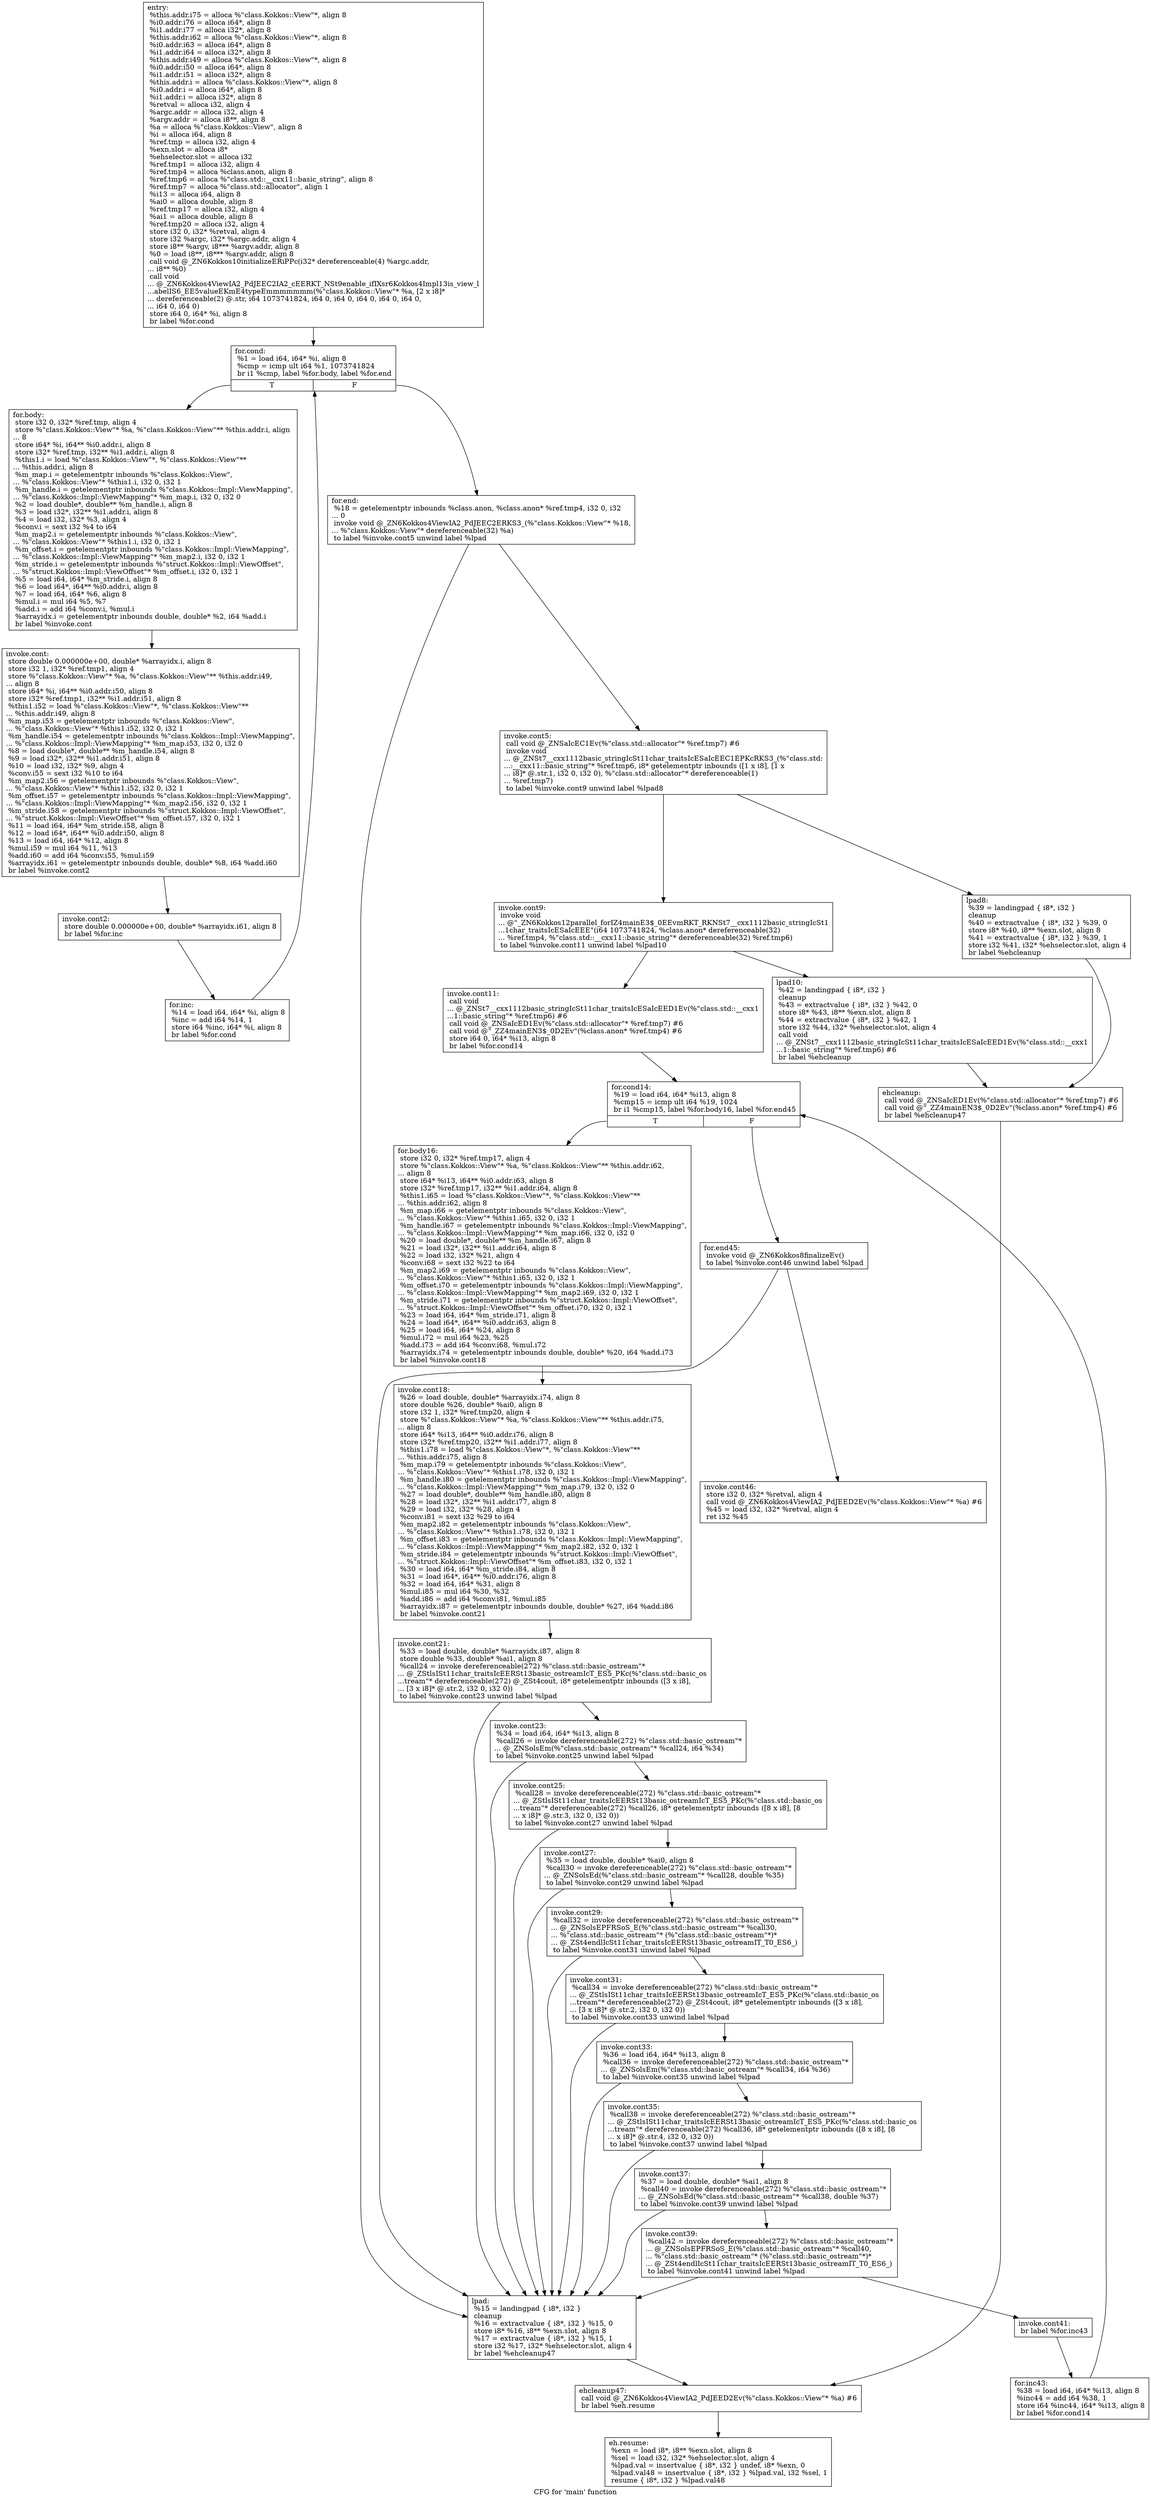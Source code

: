 digraph "CFG for 'main' function" {
	label="CFG for 'main' function";

	Node0x5e1d710 [shape=record,label="{entry:\l  %this.addr.i75 = alloca %\"class.Kokkos::View\"*, align 8\l  %i0.addr.i76 = alloca i64*, align 8\l  %i1.addr.i77 = alloca i32*, align 8\l  %this.addr.i62 = alloca %\"class.Kokkos::View\"*, align 8\l  %i0.addr.i63 = alloca i64*, align 8\l  %i1.addr.i64 = alloca i32*, align 8\l  %this.addr.i49 = alloca %\"class.Kokkos::View\"*, align 8\l  %i0.addr.i50 = alloca i64*, align 8\l  %i1.addr.i51 = alloca i32*, align 8\l  %this.addr.i = alloca %\"class.Kokkos::View\"*, align 8\l  %i0.addr.i = alloca i64*, align 8\l  %i1.addr.i = alloca i32*, align 8\l  %retval = alloca i32, align 4\l  %argc.addr = alloca i32, align 4\l  %argv.addr = alloca i8**, align 8\l  %a = alloca %\"class.Kokkos::View\", align 8\l  %i = alloca i64, align 8\l  %ref.tmp = alloca i32, align 4\l  %exn.slot = alloca i8*\l  %ehselector.slot = alloca i32\l  %ref.tmp1 = alloca i32, align 4\l  %ref.tmp4 = alloca %class.anon, align 8\l  %ref.tmp6 = alloca %\"class.std::__cxx11::basic_string\", align 8\l  %ref.tmp7 = alloca %\"class.std::allocator\", align 1\l  %i13 = alloca i64, align 8\l  %ai0 = alloca double, align 8\l  %ref.tmp17 = alloca i32, align 4\l  %ai1 = alloca double, align 8\l  %ref.tmp20 = alloca i32, align 4\l  store i32 0, i32* %retval, align 4\l  store i32 %argc, i32* %argc.addr, align 4\l  store i8** %argv, i8*** %argv.addr, align 8\l  %0 = load i8**, i8*** %argv.addr, align 8\l  call void @_ZN6Kokkos10initializeERiPPc(i32* dereferenceable(4) %argc.addr,\l... i8** %0)\l  call void\l... @_ZN6Kokkos4ViewIA2_PdJEEC2IA2_cEERKT_NSt9enable_ifIXsr6Kokkos4Impl13is_view_l\l...abelIS6_EE5valueEKmE4typeEmmmmmmm(%\"class.Kokkos::View\"* %a, [2 x i8]*\l... dereferenceable(2) @.str, i64 1073741824, i64 0, i64 0, i64 0, i64 0, i64 0,\l... i64 0, i64 0)\l  store i64 0, i64* %i, align 8\l  br label %for.cond\l}"];
	Node0x5e1d710 -> Node0x5e1f6c0;
	Node0x5e1f6c0 [shape=record,label="{for.cond:                                         \l  %1 = load i64, i64* %i, align 8\l  %cmp = icmp ult i64 %1, 1073741824\l  br i1 %cmp, label %for.body, label %for.end\l|{<s0>T|<s1>F}}"];
	Node0x5e1f6c0:s0 -> Node0x5e1fa60;
	Node0x5e1f6c0:s1 -> Node0x5e1fb10;
	Node0x5e1fa60 [shape=record,label="{for.body:                                         \l  store i32 0, i32* %ref.tmp, align 4\l  store %\"class.Kokkos::View\"* %a, %\"class.Kokkos::View\"** %this.addr.i, align\l... 8\l  store i64* %i, i64** %i0.addr.i, align 8\l  store i32* %ref.tmp, i32** %i1.addr.i, align 8\l  %this1.i = load %\"class.Kokkos::View\"*, %\"class.Kokkos::View\"**\l... %this.addr.i, align 8\l  %m_map.i = getelementptr inbounds %\"class.Kokkos::View\",\l... %\"class.Kokkos::View\"* %this1.i, i32 0, i32 1\l  %m_handle.i = getelementptr inbounds %\"class.Kokkos::Impl::ViewMapping\",\l... %\"class.Kokkos::Impl::ViewMapping\"* %m_map.i, i32 0, i32 0\l  %2 = load double*, double** %m_handle.i, align 8\l  %3 = load i32*, i32** %i1.addr.i, align 8\l  %4 = load i32, i32* %3, align 4\l  %conv.i = sext i32 %4 to i64\l  %m_map2.i = getelementptr inbounds %\"class.Kokkos::View\",\l... %\"class.Kokkos::View\"* %this1.i, i32 0, i32 1\l  %m_offset.i = getelementptr inbounds %\"class.Kokkos::Impl::ViewMapping\",\l... %\"class.Kokkos::Impl::ViewMapping\"* %m_map2.i, i32 0, i32 1\l  %m_stride.i = getelementptr inbounds %\"struct.Kokkos::Impl::ViewOffset\",\l... %\"struct.Kokkos::Impl::ViewOffset\"* %m_offset.i, i32 0, i32 1\l  %5 = load i64, i64* %m_stride.i, align 8\l  %6 = load i64*, i64** %i0.addr.i, align 8\l  %7 = load i64, i64* %6, align 8\l  %mul.i = mul i64 %5, %7\l  %add.i = add i64 %conv.i, %mul.i\l  %arrayidx.i = getelementptr inbounds double, double* %2, i64 %add.i\l  br label %invoke.cont\l}"];
	Node0x5e1fa60 -> Node0x5e20730;
	Node0x5e20730 [shape=record,label="{invoke.cont:                                      \l  store double 0.000000e+00, double* %arrayidx.i, align 8\l  store i32 1, i32* %ref.tmp1, align 4\l  store %\"class.Kokkos::View\"* %a, %\"class.Kokkos::View\"** %this.addr.i49,\l... align 8\l  store i64* %i, i64** %i0.addr.i50, align 8\l  store i32* %ref.tmp1, i32** %i1.addr.i51, align 8\l  %this1.i52 = load %\"class.Kokkos::View\"*, %\"class.Kokkos::View\"**\l... %this.addr.i49, align 8\l  %m_map.i53 = getelementptr inbounds %\"class.Kokkos::View\",\l... %\"class.Kokkos::View\"* %this1.i52, i32 0, i32 1\l  %m_handle.i54 = getelementptr inbounds %\"class.Kokkos::Impl::ViewMapping\",\l... %\"class.Kokkos::Impl::ViewMapping\"* %m_map.i53, i32 0, i32 0\l  %8 = load double*, double** %m_handle.i54, align 8\l  %9 = load i32*, i32** %i1.addr.i51, align 8\l  %10 = load i32, i32* %9, align 4\l  %conv.i55 = sext i32 %10 to i64\l  %m_map2.i56 = getelementptr inbounds %\"class.Kokkos::View\",\l... %\"class.Kokkos::View\"* %this1.i52, i32 0, i32 1\l  %m_offset.i57 = getelementptr inbounds %\"class.Kokkos::Impl::ViewMapping\",\l... %\"class.Kokkos::Impl::ViewMapping\"* %m_map2.i56, i32 0, i32 1\l  %m_stride.i58 = getelementptr inbounds %\"struct.Kokkos::Impl::ViewOffset\",\l... %\"struct.Kokkos::Impl::ViewOffset\"* %m_offset.i57, i32 0, i32 1\l  %11 = load i64, i64* %m_stride.i58, align 8\l  %12 = load i64*, i64** %i0.addr.i50, align 8\l  %13 = load i64, i64* %12, align 8\l  %mul.i59 = mul i64 %11, %13\l  %add.i60 = add i64 %conv.i55, %mul.i59\l  %arrayidx.i61 = getelementptr inbounds double, double* %8, i64 %add.i60\l  br label %invoke.cont2\l}"];
	Node0x5e20730 -> Node0x5e200b0;
	Node0x5e200b0 [shape=record,label="{invoke.cont2:                                     \l  store double 0.000000e+00, double* %arrayidx.i61, align 8\l  br label %for.inc\l}"];
	Node0x5e200b0 -> Node0x5e22330;
	Node0x5e22330 [shape=record,label="{for.inc:                                          \l  %14 = load i64, i64* %i, align 8\l  %inc = add i64 %14, 1\l  store i64 %inc, i64* %i, align 8\l  br label %for.cond\l}"];
	Node0x5e22330 -> Node0x5e1f6c0;
	Node0x5e225a0 [shape=record,label="{lpad:                                             \l  %15 = landingpad \{ i8*, i32 \}\l          cleanup\l  %16 = extractvalue \{ i8*, i32 \} %15, 0\l  store i8* %16, i8** %exn.slot, align 8\l  %17 = extractvalue \{ i8*, i32 \} %15, 1\l  store i32 %17, i32* %ehselector.slot, align 4\l  br label %ehcleanup47\l}"];
	Node0x5e225a0 -> Node0x5e22970;
	Node0x5e1fb10 [shape=record,label="{for.end:                                          \l  %18 = getelementptr inbounds %class.anon, %class.anon* %ref.tmp4, i32 0, i32\l... 0\l  invoke void @_ZN6Kokkos4ViewIA2_PdJEEC2ERKS3_(%\"class.Kokkos::View\"* %18,\l... %\"class.Kokkos::View\"* dereferenceable(32) %a)\l          to label %invoke.cont5 unwind label %lpad\l}"];
	Node0x5e1fb10 -> Node0x5e22b80;
	Node0x5e1fb10 -> Node0x5e225a0;
	Node0x5e22b80 [shape=record,label="{invoke.cont5:                                     \l  call void @_ZNSaIcEC1Ev(%\"class.std::allocator\"* %ref.tmp7) #6\l  invoke void\l... @_ZNSt7__cxx1112basic_stringIcSt11char_traitsIcESaIcEEC1EPKcRKS3_(%\"class.std:\l...:__cxx11::basic_string\"* %ref.tmp6, i8* getelementptr inbounds ([1 x i8], [1 x\l... i8]* @.str.1, i32 0, i32 0), %\"class.std::allocator\"* dereferenceable(1)\l... %ref.tmp7)\l          to label %invoke.cont9 unwind label %lpad8\l}"];
	Node0x5e22b80 -> Node0x5e1e5b0;
	Node0x5e22b80 -> Node0x5e1e690;
	Node0x5e1e5b0 [shape=record,label="{invoke.cont9:                                     \l  invoke void\l... @\"_ZN6Kokkos12parallel_forIZ4mainE3$_0EEvmRKT_RKNSt7__cxx1112basic_stringIcSt1\l...1char_traitsIcESaIcEEE\"(i64 1073741824, %class.anon* dereferenceable(32)\l... %ref.tmp4, %\"class.std::__cxx11::basic_string\"* dereferenceable(32) %ref.tmp6)\l          to label %invoke.cont11 unwind label %lpad10\l}"];
	Node0x5e1e5b0 -> Node0x5e1e480;
	Node0x5e1e5b0 -> Node0x5e23ff0;
	Node0x5e1e480 [shape=record,label="{invoke.cont11:                                    \l  call void\l... @_ZNSt7__cxx1112basic_stringIcSt11char_traitsIcESaIcEED1Ev(%\"class.std::__cxx1\l...1::basic_string\"* %ref.tmp6) #6\l  call void @_ZNSaIcED1Ev(%\"class.std::allocator\"* %ref.tmp7) #6\l  call void @\"_ZZ4mainEN3$_0D2Ev\"(%class.anon* %ref.tmp4) #6\l  store i64 0, i64* %i13, align 8\l  br label %for.cond14\l}"];
	Node0x5e1e480 -> Node0x5e24bc0;
	Node0x5e24bc0 [shape=record,label="{for.cond14:                                       \l  %19 = load i64, i64* %i13, align 8\l  %cmp15 = icmp ult i64 %19, 1024\l  br i1 %cmp15, label %for.body16, label %for.end45\l|{<s0>T|<s1>F}}"];
	Node0x5e24bc0:s0 -> Node0x5e24d00;
	Node0x5e24bc0:s1 -> Node0x5e24de0;
	Node0x5e24d00 [shape=record,label="{for.body16:                                       \l  store i32 0, i32* %ref.tmp17, align 4\l  store %\"class.Kokkos::View\"* %a, %\"class.Kokkos::View\"** %this.addr.i62,\l... align 8\l  store i64* %i13, i64** %i0.addr.i63, align 8\l  store i32* %ref.tmp17, i32** %i1.addr.i64, align 8\l  %this1.i65 = load %\"class.Kokkos::View\"*, %\"class.Kokkos::View\"**\l... %this.addr.i62, align 8\l  %m_map.i66 = getelementptr inbounds %\"class.Kokkos::View\",\l... %\"class.Kokkos::View\"* %this1.i65, i32 0, i32 1\l  %m_handle.i67 = getelementptr inbounds %\"class.Kokkos::Impl::ViewMapping\",\l... %\"class.Kokkos::Impl::ViewMapping\"* %m_map.i66, i32 0, i32 0\l  %20 = load double*, double** %m_handle.i67, align 8\l  %21 = load i32*, i32** %i1.addr.i64, align 8\l  %22 = load i32, i32* %21, align 4\l  %conv.i68 = sext i32 %22 to i64\l  %m_map2.i69 = getelementptr inbounds %\"class.Kokkos::View\",\l... %\"class.Kokkos::View\"* %this1.i65, i32 0, i32 1\l  %m_offset.i70 = getelementptr inbounds %\"class.Kokkos::Impl::ViewMapping\",\l... %\"class.Kokkos::Impl::ViewMapping\"* %m_map2.i69, i32 0, i32 1\l  %m_stride.i71 = getelementptr inbounds %\"struct.Kokkos::Impl::ViewOffset\",\l... %\"struct.Kokkos::Impl::ViewOffset\"* %m_offset.i70, i32 0, i32 1\l  %23 = load i64, i64* %m_stride.i71, align 8\l  %24 = load i64*, i64** %i0.addr.i63, align 8\l  %25 = load i64, i64* %24, align 8\l  %mul.i72 = mul i64 %23, %25\l  %add.i73 = add i64 %conv.i68, %mul.i72\l  %arrayidx.i74 = getelementptr inbounds double, double* %20, i64 %add.i73\l  br label %invoke.cont18\l}"];
	Node0x5e24d00 -> Node0x5e25a30;
	Node0x5e25a30 [shape=record,label="{invoke.cont18:                                    \l  %26 = load double, double* %arrayidx.i74, align 8\l  store double %26, double* %ai0, align 8\l  store i32 1, i32* %ref.tmp20, align 4\l  store %\"class.Kokkos::View\"* %a, %\"class.Kokkos::View\"** %this.addr.i75,\l... align 8\l  store i64* %i13, i64** %i0.addr.i76, align 8\l  store i32* %ref.tmp20, i32** %i1.addr.i77, align 8\l  %this1.i78 = load %\"class.Kokkos::View\"*, %\"class.Kokkos::View\"**\l... %this.addr.i75, align 8\l  %m_map.i79 = getelementptr inbounds %\"class.Kokkos::View\",\l... %\"class.Kokkos::View\"* %this1.i78, i32 0, i32 1\l  %m_handle.i80 = getelementptr inbounds %\"class.Kokkos::Impl::ViewMapping\",\l... %\"class.Kokkos::Impl::ViewMapping\"* %m_map.i79, i32 0, i32 0\l  %27 = load double*, double** %m_handle.i80, align 8\l  %28 = load i32*, i32** %i1.addr.i77, align 8\l  %29 = load i32, i32* %28, align 4\l  %conv.i81 = sext i32 %29 to i64\l  %m_map2.i82 = getelementptr inbounds %\"class.Kokkos::View\",\l... %\"class.Kokkos::View\"* %this1.i78, i32 0, i32 1\l  %m_offset.i83 = getelementptr inbounds %\"class.Kokkos::Impl::ViewMapping\",\l... %\"class.Kokkos::Impl::ViewMapping\"* %m_map2.i82, i32 0, i32 1\l  %m_stride.i84 = getelementptr inbounds %\"struct.Kokkos::Impl::ViewOffset\",\l... %\"struct.Kokkos::Impl::ViewOffset\"* %m_offset.i83, i32 0, i32 1\l  %30 = load i64, i64* %m_stride.i84, align 8\l  %31 = load i64*, i64** %i0.addr.i76, align 8\l  %32 = load i64, i64* %31, align 8\l  %mul.i85 = mul i64 %30, %32\l  %add.i86 = add i64 %conv.i81, %mul.i85\l  %arrayidx.i87 = getelementptr inbounds double, double* %27, i64 %add.i86\l  br label %invoke.cont21\l}"];
	Node0x5e25a30 -> Node0x5e26840;
	Node0x5e26840 [shape=record,label="{invoke.cont21:                                    \l  %33 = load double, double* %arrayidx.i87, align 8\l  store double %33, double* %ai1, align 8\l  %call24 = invoke dereferenceable(272) %\"class.std::basic_ostream\"*\l... @_ZStlsISt11char_traitsIcEERSt13basic_ostreamIcT_ES5_PKc(%\"class.std::basic_os\l...tream\"* dereferenceable(272) @_ZSt4cout, i8* getelementptr inbounds ([3 x i8],\l... [3 x i8]* @.str.2, i32 0, i32 0))\l          to label %invoke.cont23 unwind label %lpad\l}"];
	Node0x5e26840 -> Node0x5e26b40;
	Node0x5e26840 -> Node0x5e225a0;
	Node0x5e26b40 [shape=record,label="{invoke.cont23:                                    \l  %34 = load i64, i64* %i13, align 8\l  %call26 = invoke dereferenceable(272) %\"class.std::basic_ostream\"*\l... @_ZNSolsEm(%\"class.std::basic_ostream\"* %call24, i64 %34)\l          to label %invoke.cont25 unwind label %lpad\l}"];
	Node0x5e26b40 -> Node0x5e26f50;
	Node0x5e26b40 -> Node0x5e225a0;
	Node0x5e26f50 [shape=record,label="{invoke.cont25:                                    \l  %call28 = invoke dereferenceable(272) %\"class.std::basic_ostream\"*\l... @_ZStlsISt11char_traitsIcEERSt13basic_ostreamIcT_ES5_PKc(%\"class.std::basic_os\l...tream\"* dereferenceable(272) %call26, i8* getelementptr inbounds ([8 x i8], [8\l... x i8]* @.str.3, i32 0, i32 0))\l          to label %invoke.cont27 unwind label %lpad\l}"];
	Node0x5e26f50 -> Node0x5e21720;
	Node0x5e26f50 -> Node0x5e225a0;
	Node0x5e21720 [shape=record,label="{invoke.cont27:                                    \l  %35 = load double, double* %ai0, align 8\l  %call30 = invoke dereferenceable(272) %\"class.std::basic_ostream\"*\l... @_ZNSolsEd(%\"class.std::basic_ostream\"* %call28, double %35)\l          to label %invoke.cont29 unwind label %lpad\l}"];
	Node0x5e21720 -> Node0x5e218e0;
	Node0x5e21720 -> Node0x5e225a0;
	Node0x5e218e0 [shape=record,label="{invoke.cont29:                                    \l  %call32 = invoke dereferenceable(272) %\"class.std::basic_ostream\"*\l... @_ZNSolsEPFRSoS_E(%\"class.std::basic_ostream\"* %call30,\l... %\"class.std::basic_ostream\"* (%\"class.std::basic_ostream\"*)*\l... @_ZSt4endlIcSt11char_traitsIcEERSt13basic_ostreamIT_T0_ES6_)\l          to label %invoke.cont31 unwind label %lpad\l}"];
	Node0x5e218e0 -> Node0x5e28ef0;
	Node0x5e218e0 -> Node0x5e225a0;
	Node0x5e28ef0 [shape=record,label="{invoke.cont31:                                    \l  %call34 = invoke dereferenceable(272) %\"class.std::basic_ostream\"*\l... @_ZStlsISt11char_traitsIcEERSt13basic_ostreamIcT_ES5_PKc(%\"class.std::basic_os\l...tream\"* dereferenceable(272) @_ZSt4cout, i8* getelementptr inbounds ([3 x i8],\l... [3 x i8]* @.str.2, i32 0, i32 0))\l          to label %invoke.cont33 unwind label %lpad\l}"];
	Node0x5e28ef0 -> Node0x5e29400;
	Node0x5e28ef0 -> Node0x5e225a0;
	Node0x5e29400 [shape=record,label="{invoke.cont33:                                    \l  %36 = load i64, i64* %i13, align 8\l  %call36 = invoke dereferenceable(272) %\"class.std::basic_ostream\"*\l... @_ZNSolsEm(%\"class.std::basic_ostream\"* %call34, i64 %36)\l          to label %invoke.cont35 unwind label %lpad\l}"];
	Node0x5e29400 -> Node0x5e29590;
	Node0x5e29400 -> Node0x5e225a0;
	Node0x5e29590 [shape=record,label="{invoke.cont35:                                    \l  %call38 = invoke dereferenceable(272) %\"class.std::basic_ostream\"*\l... @_ZStlsISt11char_traitsIcEERSt13basic_ostreamIcT_ES5_PKc(%\"class.std::basic_os\l...tream\"* dereferenceable(272) %call36, i8* getelementptr inbounds ([8 x i8], [8\l... x i8]* @.str.4, i32 0, i32 0))\l          to label %invoke.cont37 unwind label %lpad\l}"];
	Node0x5e29590 -> Node0x5e29830;
	Node0x5e29590 -> Node0x5e225a0;
	Node0x5e29830 [shape=record,label="{invoke.cont37:                                    \l  %37 = load double, double* %ai1, align 8\l  %call40 = invoke dereferenceable(272) %\"class.std::basic_ostream\"*\l... @_ZNSolsEd(%\"class.std::basic_ostream\"* %call38, double %37)\l          to label %invoke.cont39 unwind label %lpad\l}"];
	Node0x5e29830 -> Node0x5e299f0;
	Node0x5e29830 -> Node0x5e225a0;
	Node0x5e299f0 [shape=record,label="{invoke.cont39:                                    \l  %call42 = invoke dereferenceable(272) %\"class.std::basic_ostream\"*\l... @_ZNSolsEPFRSoS_E(%\"class.std::basic_ostream\"* %call40,\l... %\"class.std::basic_ostream\"* (%\"class.std::basic_ostream\"*)*\l... @_ZSt4endlIcSt11char_traitsIcEERSt13basic_ostreamIT_T0_ES6_)\l          to label %invoke.cont41 unwind label %lpad\l}"];
	Node0x5e299f0 -> Node0x5e29c40;
	Node0x5e299f0 -> Node0x5e225a0;
	Node0x5e29c40 [shape=record,label="{invoke.cont41:                                    \l  br label %for.inc43\l}"];
	Node0x5e29c40 -> Node0x5e29e00;
	Node0x5e29e00 [shape=record,label="{for.inc43:                                        \l  %38 = load i64, i64* %i13, align 8\l  %inc44 = add i64 %38, 1\l  store i64 %inc44, i64* %i13, align 8\l  br label %for.cond14\l}"];
	Node0x5e29e00 -> Node0x5e24bc0;
	Node0x5e1e690 [shape=record,label="{lpad8:                                            \l  %39 = landingpad \{ i8*, i32 \}\l          cleanup\l  %40 = extractvalue \{ i8*, i32 \} %39, 0\l  store i8* %40, i8** %exn.slot, align 8\l  %41 = extractvalue \{ i8*, i32 \} %39, 1\l  store i32 %41, i32* %ehselector.slot, align 4\l  br label %ehcleanup\l}"];
	Node0x5e1e690 -> Node0x5e2a250;
	Node0x5e23ff0 [shape=record,label="{lpad10:                                           \l  %42 = landingpad \{ i8*, i32 \}\l          cleanup\l  %43 = extractvalue \{ i8*, i32 \} %42, 0\l  store i8* %43, i8** %exn.slot, align 8\l  %44 = extractvalue \{ i8*, i32 \} %42, 1\l  store i32 %44, i32* %ehselector.slot, align 4\l  call void\l... @_ZNSt7__cxx1112basic_stringIcSt11char_traitsIcESaIcEED1Ev(%\"class.std::__cxx1\l...1::basic_string\"* %ref.tmp6) #6\l  br label %ehcleanup\l}"];
	Node0x5e23ff0 -> Node0x5e2a250;
	Node0x5e2a250 [shape=record,label="{ehcleanup:                                        \l  call void @_ZNSaIcED1Ev(%\"class.std::allocator\"* %ref.tmp7) #6\l  call void @\"_ZZ4mainEN3$_0D2Ev\"(%class.anon* %ref.tmp4) #6\l  br label %ehcleanup47\l}"];
	Node0x5e2a250 -> Node0x5e22970;
	Node0x5e24de0 [shape=record,label="{for.end45:                                        \l  invoke void @_ZN6Kokkos8finalizeEv()\l          to label %invoke.cont46 unwind label %lpad\l}"];
	Node0x5e24de0 -> Node0x5e2a8a0;
	Node0x5e24de0 -> Node0x5e225a0;
	Node0x5e2a8a0 [shape=record,label="{invoke.cont46:                                    \l  store i32 0, i32* %retval, align 4\l  call void @_ZN6Kokkos4ViewIA2_PdJEED2Ev(%\"class.Kokkos::View\"* %a) #6\l  %45 = load i32, i32* %retval, align 4\l  ret i32 %45\l}"];
	Node0x5e22970 [shape=record,label="{ehcleanup47:                                      \l  call void @_ZN6Kokkos4ViewIA2_PdJEED2Ev(%\"class.Kokkos::View\"* %a) #6\l  br label %eh.resume\l}"];
	Node0x5e22970 -> Node0x5e2afd0;
	Node0x5e2afd0 [shape=record,label="{eh.resume:                                        \l  %exn = load i8*, i8** %exn.slot, align 8\l  %sel = load i32, i32* %ehselector.slot, align 4\l  %lpad.val = insertvalue \{ i8*, i32 \} undef, i8* %exn, 0\l  %lpad.val48 = insertvalue \{ i8*, i32 \} %lpad.val, i32 %sel, 1\l  resume \{ i8*, i32 \} %lpad.val48\l}"];
}
